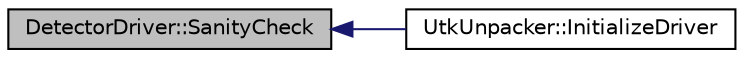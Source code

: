 digraph "DetectorDriver::SanityCheck"
{
  edge [fontname="Helvetica",fontsize="10",labelfontname="Helvetica",labelfontsize="10"];
  node [fontname="Helvetica",fontsize="10",shape=record];
  rankdir="LR";
  Node1 [label="DetectorDriver::SanityCheck",height=0.2,width=0.4,color="black", fillcolor="grey75", style="filled", fontcolor="black"];
  Node1 -> Node2 [dir="back",color="midnightblue",fontsize="10",style="solid",fontname="Helvetica"];
  Node2 [label="UtkUnpacker::InitializeDriver",height=0.2,width=0.4,color="black", fillcolor="white", style="filled",URL="$d4/d48/class_utk_unpacker.html#a89e579a959aaf036eb92ea6b96df8250",tooltip="Initializes the DetectorLibrary and DetectorDriver. "];
}
